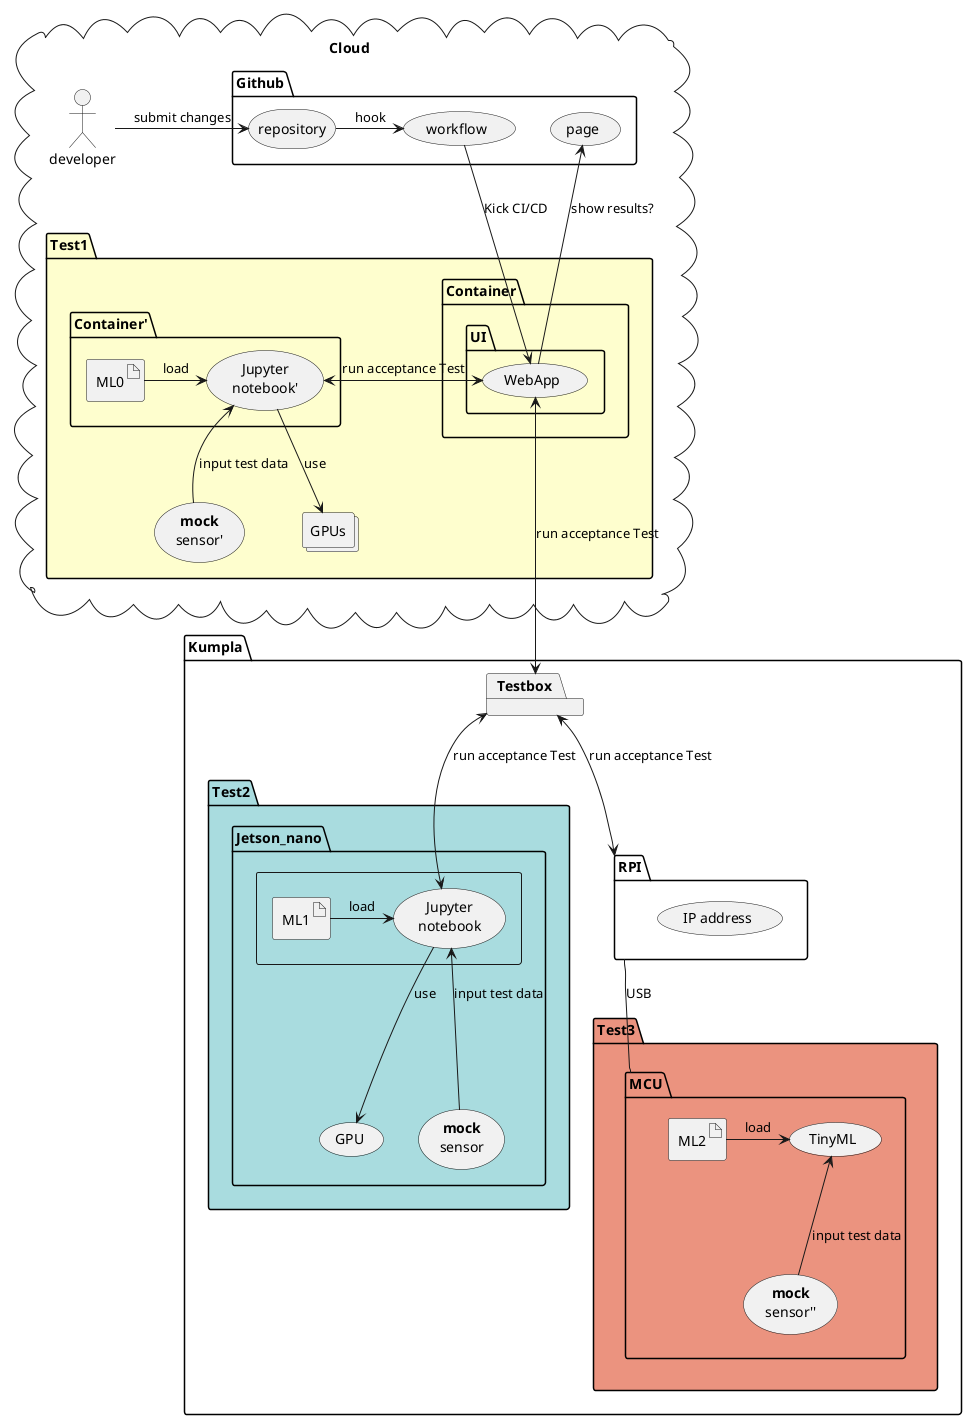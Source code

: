 @startuml

'title "Test 3 environments at once with mock sensor"

cloud Cloud {
	package Github {
		storage repository
		(page)
		repository -> (workflow): hook
	}
	package Test1 #fefece {
	package Container {
		package UI {
			(workflow) -down-> (WebApp) : Kick CI/CD
			WebApp -> page : show results?
		}
	}
	package Container' {
		artifact ML0
		(Jupyter\nnotebook')
	}
	(**mock**\nsensor')
	collections "GPUs"
	}
ML0 -right-> (Jupyter\nnotebook') : load
WebApp <-> (Jupyter\nnotebook') :  run acceptance Test
(Jupyter\nnotebook') -down-> GPUs : use
(Jupyter\nnotebook') <-down- (**mock**\nsensor') : input test data
developer -> repository : submit changes
}

package Kumpla {
package Testbox

WebApp <--->  Testbox : run acceptance Test
Testbox <-down-> RPI : run acceptance Test

package Test2 #A9DCDF {
package Jetson_nano {
	rectangle {
		  artifact ML1
		  (Jupyter\nnotebook)
	}

ML1 -right-> (Jupyter\nnotebook) : load
Testbox <-down-> (Jupyter\nnotebook) : run acceptance Test
(Jupyter\nnotebook) -down-> (GPU) : use
(Jupyter\nnotebook) <-down- (**mock**\nsensor) : input test data
}
}

package Test3 #EB937F {
package RPI {
	(IP address)
}

package MCU {
        artifact ML2
	ML2 -> (TinyML) : load
	(TinyML) <-down- (**mock**\nsensor'') : input test data 
}

RPI -down- MCU : USB
}
}
@enduml